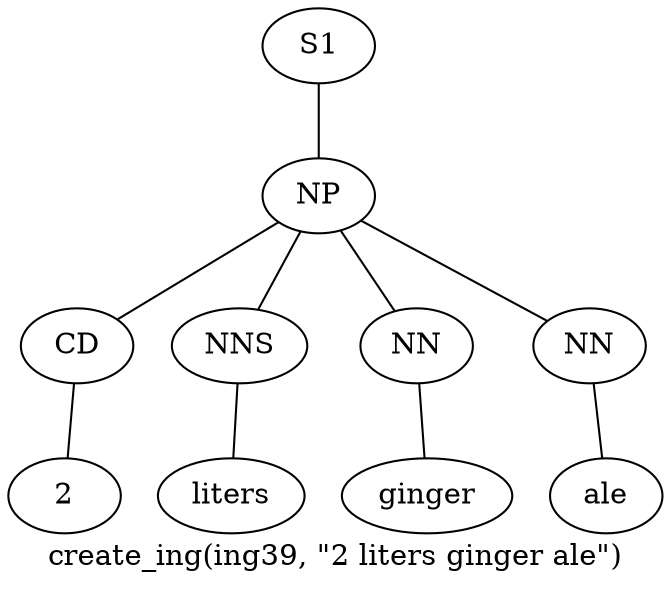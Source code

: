 graph SyntaxGraph {
	label = "create_ing(ing39, \"2 liters ginger ale\")";
	Node0 [label="S1"];
	Node1 [label="NP"];
	Node2 [label="CD"];
	Node3 [label="2"];
	Node4 [label="NNS"];
	Node5 [label="liters"];
	Node6 [label="NN"];
	Node7 [label="ginger"];
	Node8 [label="NN"];
	Node9 [label="ale"];

	Node0 -- Node1;
	Node1 -- Node2;
	Node1 -- Node4;
	Node1 -- Node6;
	Node1 -- Node8;
	Node2 -- Node3;
	Node4 -- Node5;
	Node6 -- Node7;
	Node8 -- Node9;
}
